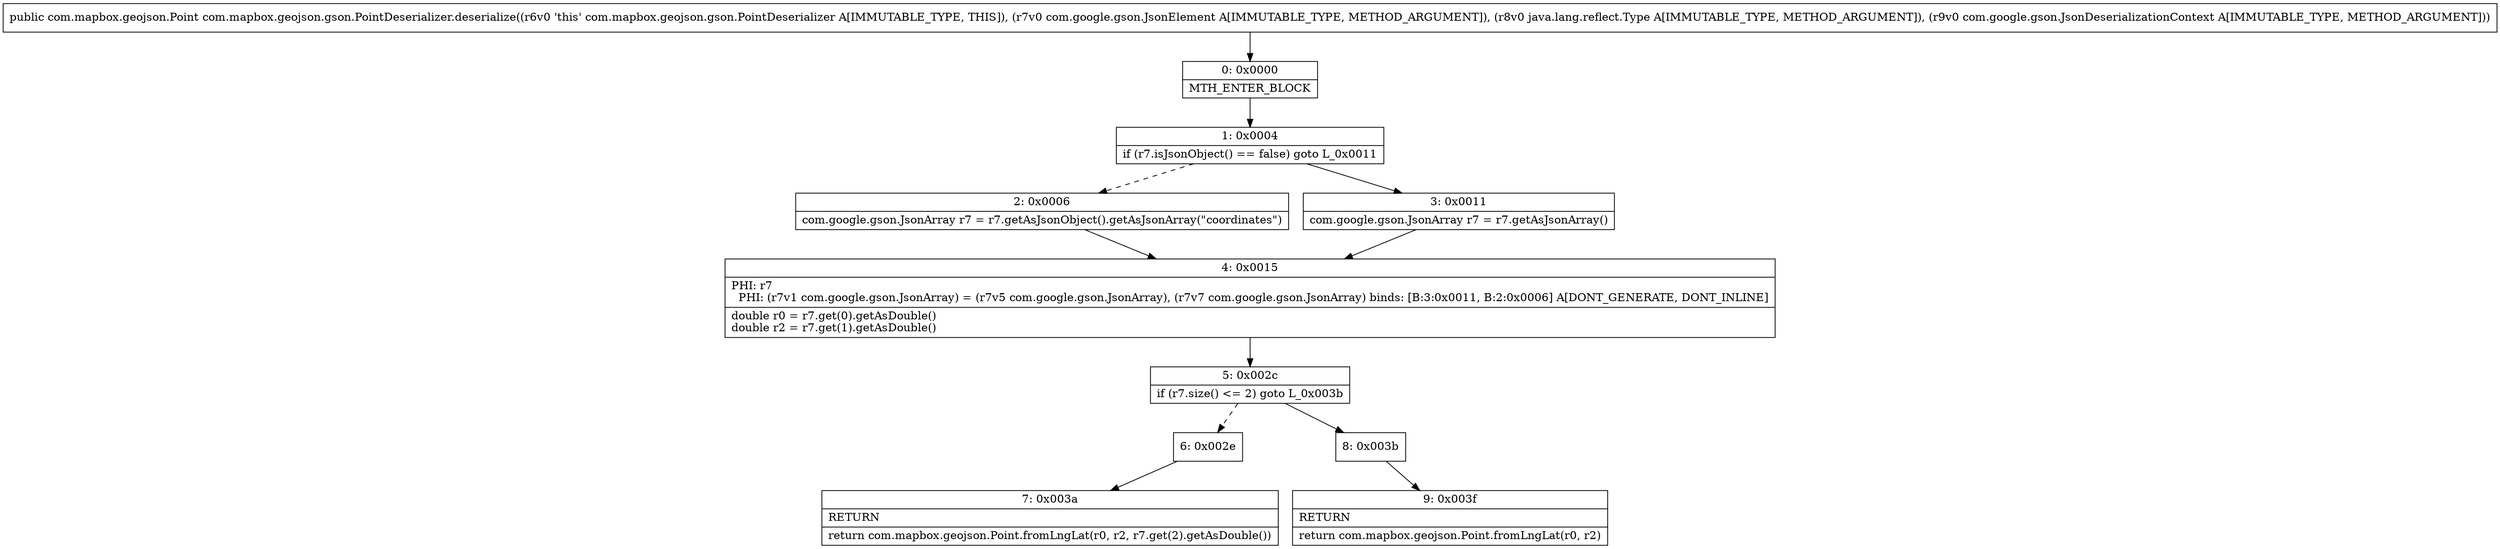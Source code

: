 digraph "CFG forcom.mapbox.geojson.gson.PointDeserializer.deserialize(Lcom\/google\/gson\/JsonElement;Ljava\/lang\/reflect\/Type;Lcom\/google\/gson\/JsonDeserializationContext;)Lcom\/mapbox\/geojson\/Point;" {
Node_0 [shape=record,label="{0\:\ 0x0000|MTH_ENTER_BLOCK\l}"];
Node_1 [shape=record,label="{1\:\ 0x0004|if (r7.isJsonObject() == false) goto L_0x0011\l}"];
Node_2 [shape=record,label="{2\:\ 0x0006|com.google.gson.JsonArray r7 = r7.getAsJsonObject().getAsJsonArray(\"coordinates\")\l}"];
Node_3 [shape=record,label="{3\:\ 0x0011|com.google.gson.JsonArray r7 = r7.getAsJsonArray()\l}"];
Node_4 [shape=record,label="{4\:\ 0x0015|PHI: r7 \l  PHI: (r7v1 com.google.gson.JsonArray) = (r7v5 com.google.gson.JsonArray), (r7v7 com.google.gson.JsonArray) binds: [B:3:0x0011, B:2:0x0006] A[DONT_GENERATE, DONT_INLINE]\l|double r0 = r7.get(0).getAsDouble()\ldouble r2 = r7.get(1).getAsDouble()\l}"];
Node_5 [shape=record,label="{5\:\ 0x002c|if (r7.size() \<= 2) goto L_0x003b\l}"];
Node_6 [shape=record,label="{6\:\ 0x002e}"];
Node_7 [shape=record,label="{7\:\ 0x003a|RETURN\l|return com.mapbox.geojson.Point.fromLngLat(r0, r2, r7.get(2).getAsDouble())\l}"];
Node_8 [shape=record,label="{8\:\ 0x003b}"];
Node_9 [shape=record,label="{9\:\ 0x003f|RETURN\l|return com.mapbox.geojson.Point.fromLngLat(r0, r2)\l}"];
MethodNode[shape=record,label="{public com.mapbox.geojson.Point com.mapbox.geojson.gson.PointDeserializer.deserialize((r6v0 'this' com.mapbox.geojson.gson.PointDeserializer A[IMMUTABLE_TYPE, THIS]), (r7v0 com.google.gson.JsonElement A[IMMUTABLE_TYPE, METHOD_ARGUMENT]), (r8v0 java.lang.reflect.Type A[IMMUTABLE_TYPE, METHOD_ARGUMENT]), (r9v0 com.google.gson.JsonDeserializationContext A[IMMUTABLE_TYPE, METHOD_ARGUMENT])) }"];
MethodNode -> Node_0;
Node_0 -> Node_1;
Node_1 -> Node_2[style=dashed];
Node_1 -> Node_3;
Node_2 -> Node_4;
Node_3 -> Node_4;
Node_4 -> Node_5;
Node_5 -> Node_6[style=dashed];
Node_5 -> Node_8;
Node_6 -> Node_7;
Node_8 -> Node_9;
}

